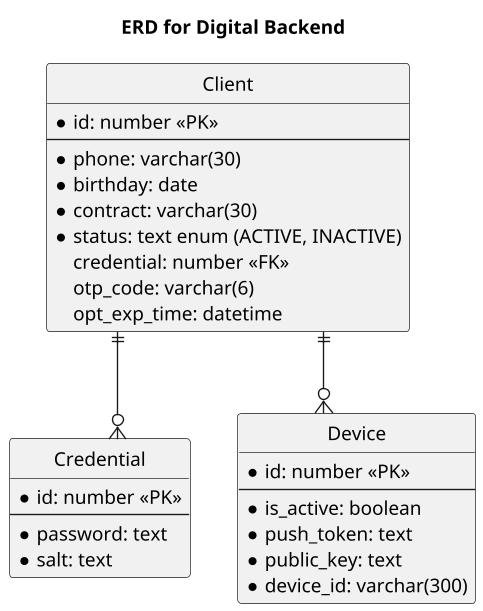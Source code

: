 @startuml
title "ERD for Digital Backend"
skinparam dpi 130
skinparam linetype ortho
hide circle

entity "Client" as client {
    *id: number <<PK>>
    --
    *phone: varchar(30)
    *birthday: date
    *contract: varchar(30)
    *status: text enum (ACTIVE, INACTIVE)
    credential: number <<FK>>
    otp_code: varchar(6)
    opt_exp_time: datetime
}

entity "Credential" as cred {
    *id: number <<PK>>
    --
    *password: text
    *salt: text
}

entity "Device" as device {
    *id: number <<PK>>
    --
    *is_active: boolean
    *push_token: text
    *public_key: text
    *device_id: varchar(300)
}

client ||--o{ cred
client ||--o{ device

@enduml
